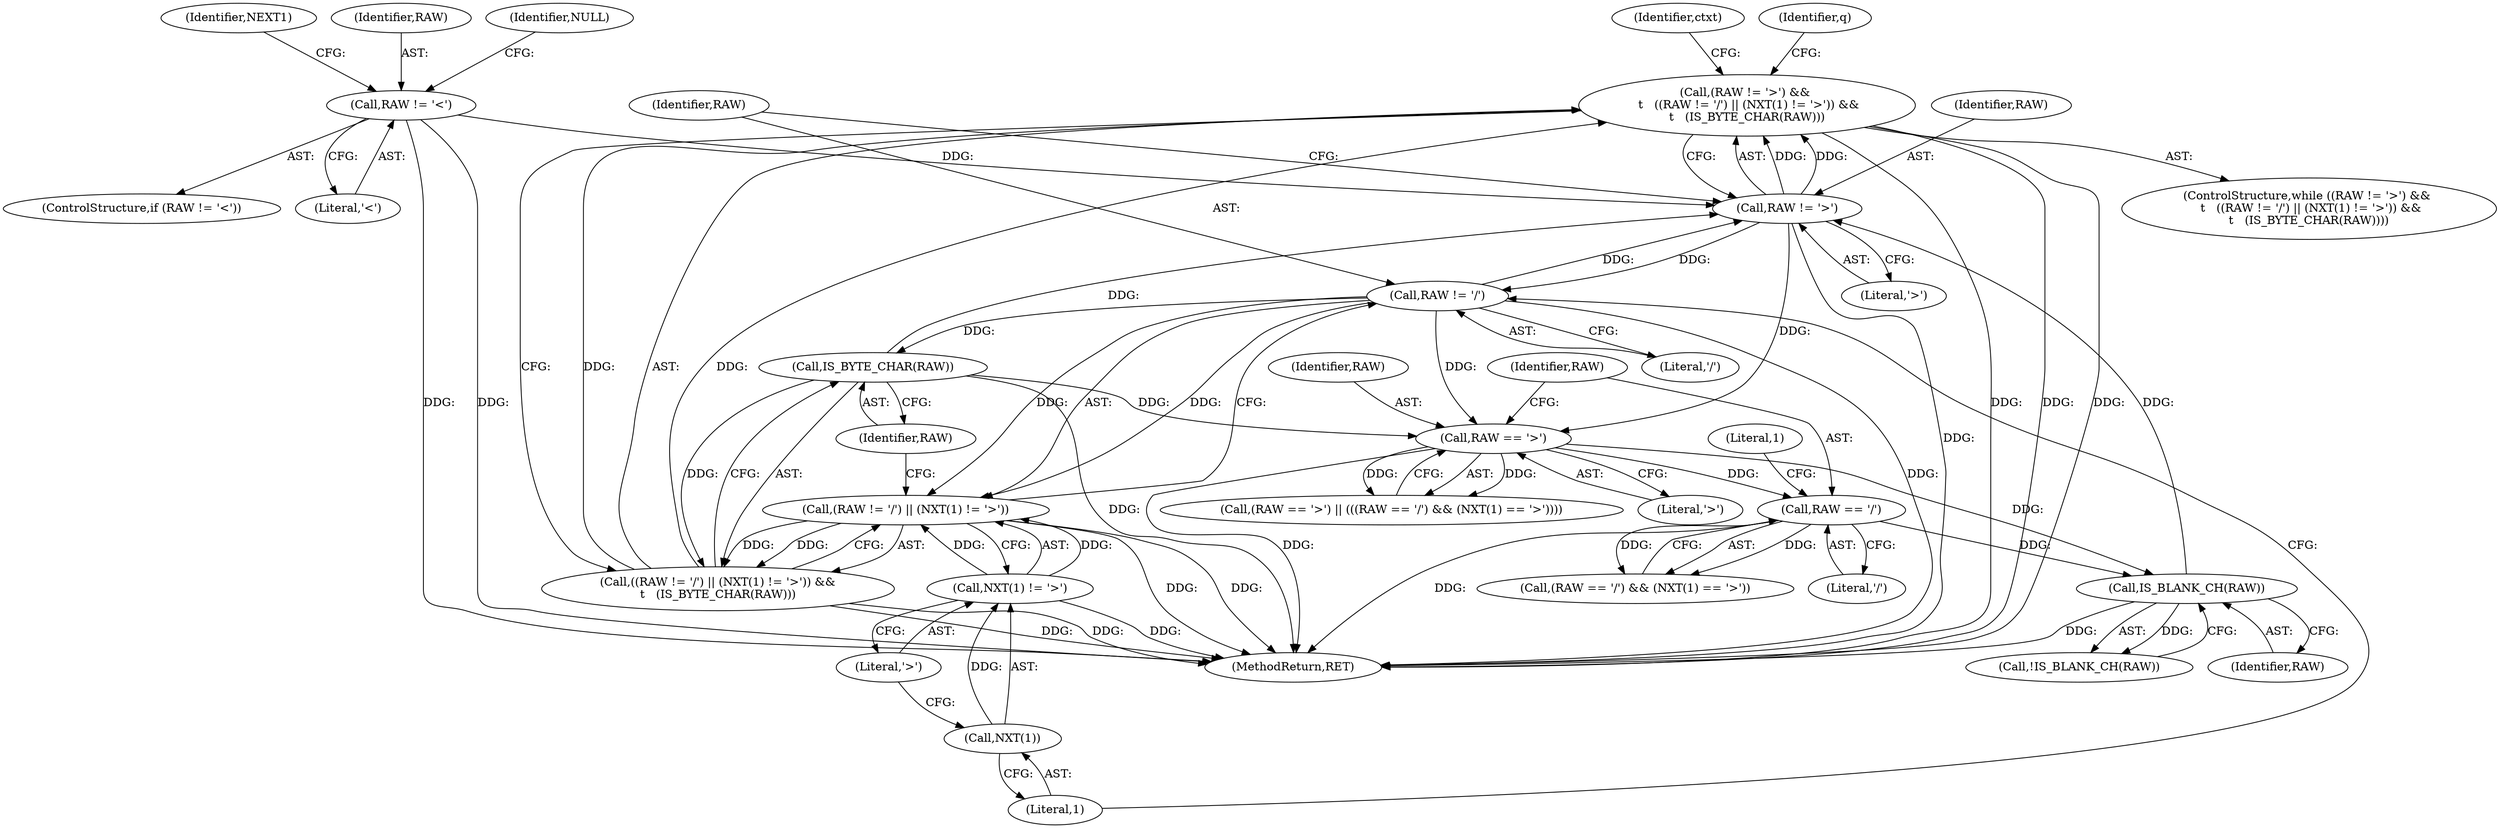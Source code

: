 digraph "1_Chrome_d0947db40187f4708c58e64cbd6013faf9eddeed_33@del" {
"1000269" [label="(Call,(RAW != '>') && \n \t   ((RAW != '/') || (NXT(1) != '>')) &&\n\t   (IS_BYTE_CHAR(RAW)))"];
"1000270" [label="(Call,RAW != '>')"];
"1000275" [label="(Call,RAW != '/')"];
"1000838" [label="(Call,IS_BLANK_CH(RAW))"];
"1000828" [label="(Call,RAW == '/')"];
"1000824" [label="(Call,RAW == '>')"];
"1000282" [label="(Call,IS_BYTE_CHAR(RAW))"];
"1000162" [label="(Call,RAW != '<')"];
"1000273" [label="(Call,((RAW != '/') || (NXT(1) != '>')) &&\n\t   (IS_BYTE_CHAR(RAW)))"];
"1000274" [label="(Call,(RAW != '/') || (NXT(1) != '>'))"];
"1000278" [label="(Call,NXT(1) != '>')"];
"1000279" [label="(Call,NXT(1))"];
"1000886" [label="(Identifier,ctxt)"];
"1000838" [label="(Call,IS_BLANK_CH(RAW))"];
"1000824" [label="(Call,RAW == '>')"];
"1000163" [label="(Identifier,RAW)"];
"1000276" [label="(Identifier,RAW)"];
"1000275" [label="(Call,RAW != '/')"];
"1000833" [label="(Literal,1)"];
"1000829" [label="(Identifier,RAW)"];
"1000280" [label="(Literal,1)"];
"1000272" [label="(Literal,'>')"];
"1000268" [label="(ControlStructure,while ((RAW != '>') && \n \t   ((RAW != '/') || (NXT(1) != '>')) &&\n\t   (IS_BYTE_CHAR(RAW))))"];
"1001572" [label="(MethodReturn,RET)"];
"1000827" [label="(Call,(RAW == '/') && (NXT(1) == '>'))"];
"1000282" [label="(Call,IS_BYTE_CHAR(RAW))"];
"1000283" [label="(Identifier,RAW)"];
"1000270" [label="(Call,RAW != '>')"];
"1000279" [label="(Call,NXT(1))"];
"1000269" [label="(Call,(RAW != '>') && \n \t   ((RAW != '/') || (NXT(1) != '>')) &&\n\t   (IS_BYTE_CHAR(RAW)))"];
"1000273" [label="(Call,((RAW != '/') || (NXT(1) != '>')) &&\n\t   (IS_BYTE_CHAR(RAW)))"];
"1000823" [label="(Call,(RAW == '>') || (((RAW == '/') && (NXT(1) == '>'))))"];
"1000287" [label="(Identifier,q)"];
"1000281" [label="(Literal,'>')"];
"1000164" [label="(Literal,'<')"];
"1000274" [label="(Call,(RAW != '/') || (NXT(1) != '>'))"];
"1000826" [label="(Literal,'>')"];
"1000837" [label="(Call,!IS_BLANK_CH(RAW))"];
"1000166" [label="(Identifier,NULL)"];
"1000828" [label="(Call,RAW == '/')"];
"1000825" [label="(Identifier,RAW)"];
"1000161" [label="(ControlStructure,if (RAW != '<'))"];
"1000830" [label="(Literal,'/')"];
"1000277" [label="(Literal,'/')"];
"1000278" [label="(Call,NXT(1) != '>')"];
"1000167" [label="(Identifier,NEXT1)"];
"1000162" [label="(Call,RAW != '<')"];
"1000271" [label="(Identifier,RAW)"];
"1000839" [label="(Identifier,RAW)"];
"1000269" -> "1000268"  [label="AST: "];
"1000269" -> "1000270"  [label="CFG: "];
"1000269" -> "1000273"  [label="CFG: "];
"1000270" -> "1000269"  [label="AST: "];
"1000273" -> "1000269"  [label="AST: "];
"1000287" -> "1000269"  [label="CFG: "];
"1000886" -> "1000269"  [label="CFG: "];
"1000269" -> "1001572"  [label="DDG: "];
"1000269" -> "1001572"  [label="DDG: "];
"1000269" -> "1001572"  [label="DDG: "];
"1000270" -> "1000269"  [label="DDG: "];
"1000270" -> "1000269"  [label="DDG: "];
"1000273" -> "1000269"  [label="DDG: "];
"1000273" -> "1000269"  [label="DDG: "];
"1000270" -> "1000272"  [label="CFG: "];
"1000271" -> "1000270"  [label="AST: "];
"1000272" -> "1000270"  [label="AST: "];
"1000276" -> "1000270"  [label="CFG: "];
"1000270" -> "1001572"  [label="DDG: "];
"1000275" -> "1000270"  [label="DDG: "];
"1000838" -> "1000270"  [label="DDG: "];
"1000162" -> "1000270"  [label="DDG: "];
"1000282" -> "1000270"  [label="DDG: "];
"1000270" -> "1000275"  [label="DDG: "];
"1000270" -> "1000824"  [label="DDG: "];
"1000275" -> "1000274"  [label="AST: "];
"1000275" -> "1000277"  [label="CFG: "];
"1000276" -> "1000275"  [label="AST: "];
"1000277" -> "1000275"  [label="AST: "];
"1000280" -> "1000275"  [label="CFG: "];
"1000274" -> "1000275"  [label="CFG: "];
"1000275" -> "1001572"  [label="DDG: "];
"1000275" -> "1000274"  [label="DDG: "];
"1000275" -> "1000274"  [label="DDG: "];
"1000275" -> "1000282"  [label="DDG: "];
"1000275" -> "1000824"  [label="DDG: "];
"1000838" -> "1000837"  [label="AST: "];
"1000838" -> "1000839"  [label="CFG: "];
"1000839" -> "1000838"  [label="AST: "];
"1000837" -> "1000838"  [label="CFG: "];
"1000838" -> "1001572"  [label="DDG: "];
"1000838" -> "1000837"  [label="DDG: "];
"1000828" -> "1000838"  [label="DDG: "];
"1000824" -> "1000838"  [label="DDG: "];
"1000828" -> "1000827"  [label="AST: "];
"1000828" -> "1000830"  [label="CFG: "];
"1000829" -> "1000828"  [label="AST: "];
"1000830" -> "1000828"  [label="AST: "];
"1000833" -> "1000828"  [label="CFG: "];
"1000827" -> "1000828"  [label="CFG: "];
"1000828" -> "1001572"  [label="DDG: "];
"1000828" -> "1000827"  [label="DDG: "];
"1000828" -> "1000827"  [label="DDG: "];
"1000824" -> "1000828"  [label="DDG: "];
"1000824" -> "1000823"  [label="AST: "];
"1000824" -> "1000826"  [label="CFG: "];
"1000825" -> "1000824"  [label="AST: "];
"1000826" -> "1000824"  [label="AST: "];
"1000829" -> "1000824"  [label="CFG: "];
"1000823" -> "1000824"  [label="CFG: "];
"1000824" -> "1001572"  [label="DDG: "];
"1000824" -> "1000823"  [label="DDG: "];
"1000824" -> "1000823"  [label="DDG: "];
"1000282" -> "1000824"  [label="DDG: "];
"1000282" -> "1000273"  [label="AST: "];
"1000282" -> "1000283"  [label="CFG: "];
"1000283" -> "1000282"  [label="AST: "];
"1000273" -> "1000282"  [label="CFG: "];
"1000282" -> "1001572"  [label="DDG: "];
"1000282" -> "1000273"  [label="DDG: "];
"1000162" -> "1000161"  [label="AST: "];
"1000162" -> "1000164"  [label="CFG: "];
"1000163" -> "1000162"  [label="AST: "];
"1000164" -> "1000162"  [label="AST: "];
"1000166" -> "1000162"  [label="CFG: "];
"1000167" -> "1000162"  [label="CFG: "];
"1000162" -> "1001572"  [label="DDG: "];
"1000162" -> "1001572"  [label="DDG: "];
"1000273" -> "1000274"  [label="CFG: "];
"1000274" -> "1000273"  [label="AST: "];
"1000273" -> "1001572"  [label="DDG: "];
"1000273" -> "1001572"  [label="DDG: "];
"1000274" -> "1000273"  [label="DDG: "];
"1000274" -> "1000273"  [label="DDG: "];
"1000274" -> "1000278"  [label="CFG: "];
"1000278" -> "1000274"  [label="AST: "];
"1000283" -> "1000274"  [label="CFG: "];
"1000274" -> "1001572"  [label="DDG: "];
"1000274" -> "1001572"  [label="DDG: "];
"1000278" -> "1000274"  [label="DDG: "];
"1000278" -> "1000274"  [label="DDG: "];
"1000278" -> "1000281"  [label="CFG: "];
"1000279" -> "1000278"  [label="AST: "];
"1000281" -> "1000278"  [label="AST: "];
"1000278" -> "1001572"  [label="DDG: "];
"1000279" -> "1000278"  [label="DDG: "];
"1000279" -> "1000280"  [label="CFG: "];
"1000280" -> "1000279"  [label="AST: "];
"1000281" -> "1000279"  [label="CFG: "];
}
